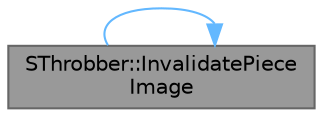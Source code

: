 digraph "SThrobber::InvalidatePieceImage"
{
 // INTERACTIVE_SVG=YES
 // LATEX_PDF_SIZE
  bgcolor="transparent";
  edge [fontname=Helvetica,fontsize=10,labelfontname=Helvetica,labelfontsize=10];
  node [fontname=Helvetica,fontsize=10,shape=box,height=0.2,width=0.4];
  rankdir="LR";
  Node1 [id="Node000001",label="SThrobber::InvalidatePiece\lImage",height=0.2,width=0.4,color="gray40", fillcolor="grey60", style="filled", fontcolor="black",tooltip="Invalidate the SCircularThrobber with the correct reason."];
  Node1 -> Node1 [id="edge1_Node000001_Node000001",color="steelblue1",style="solid",tooltip=" "];
}
